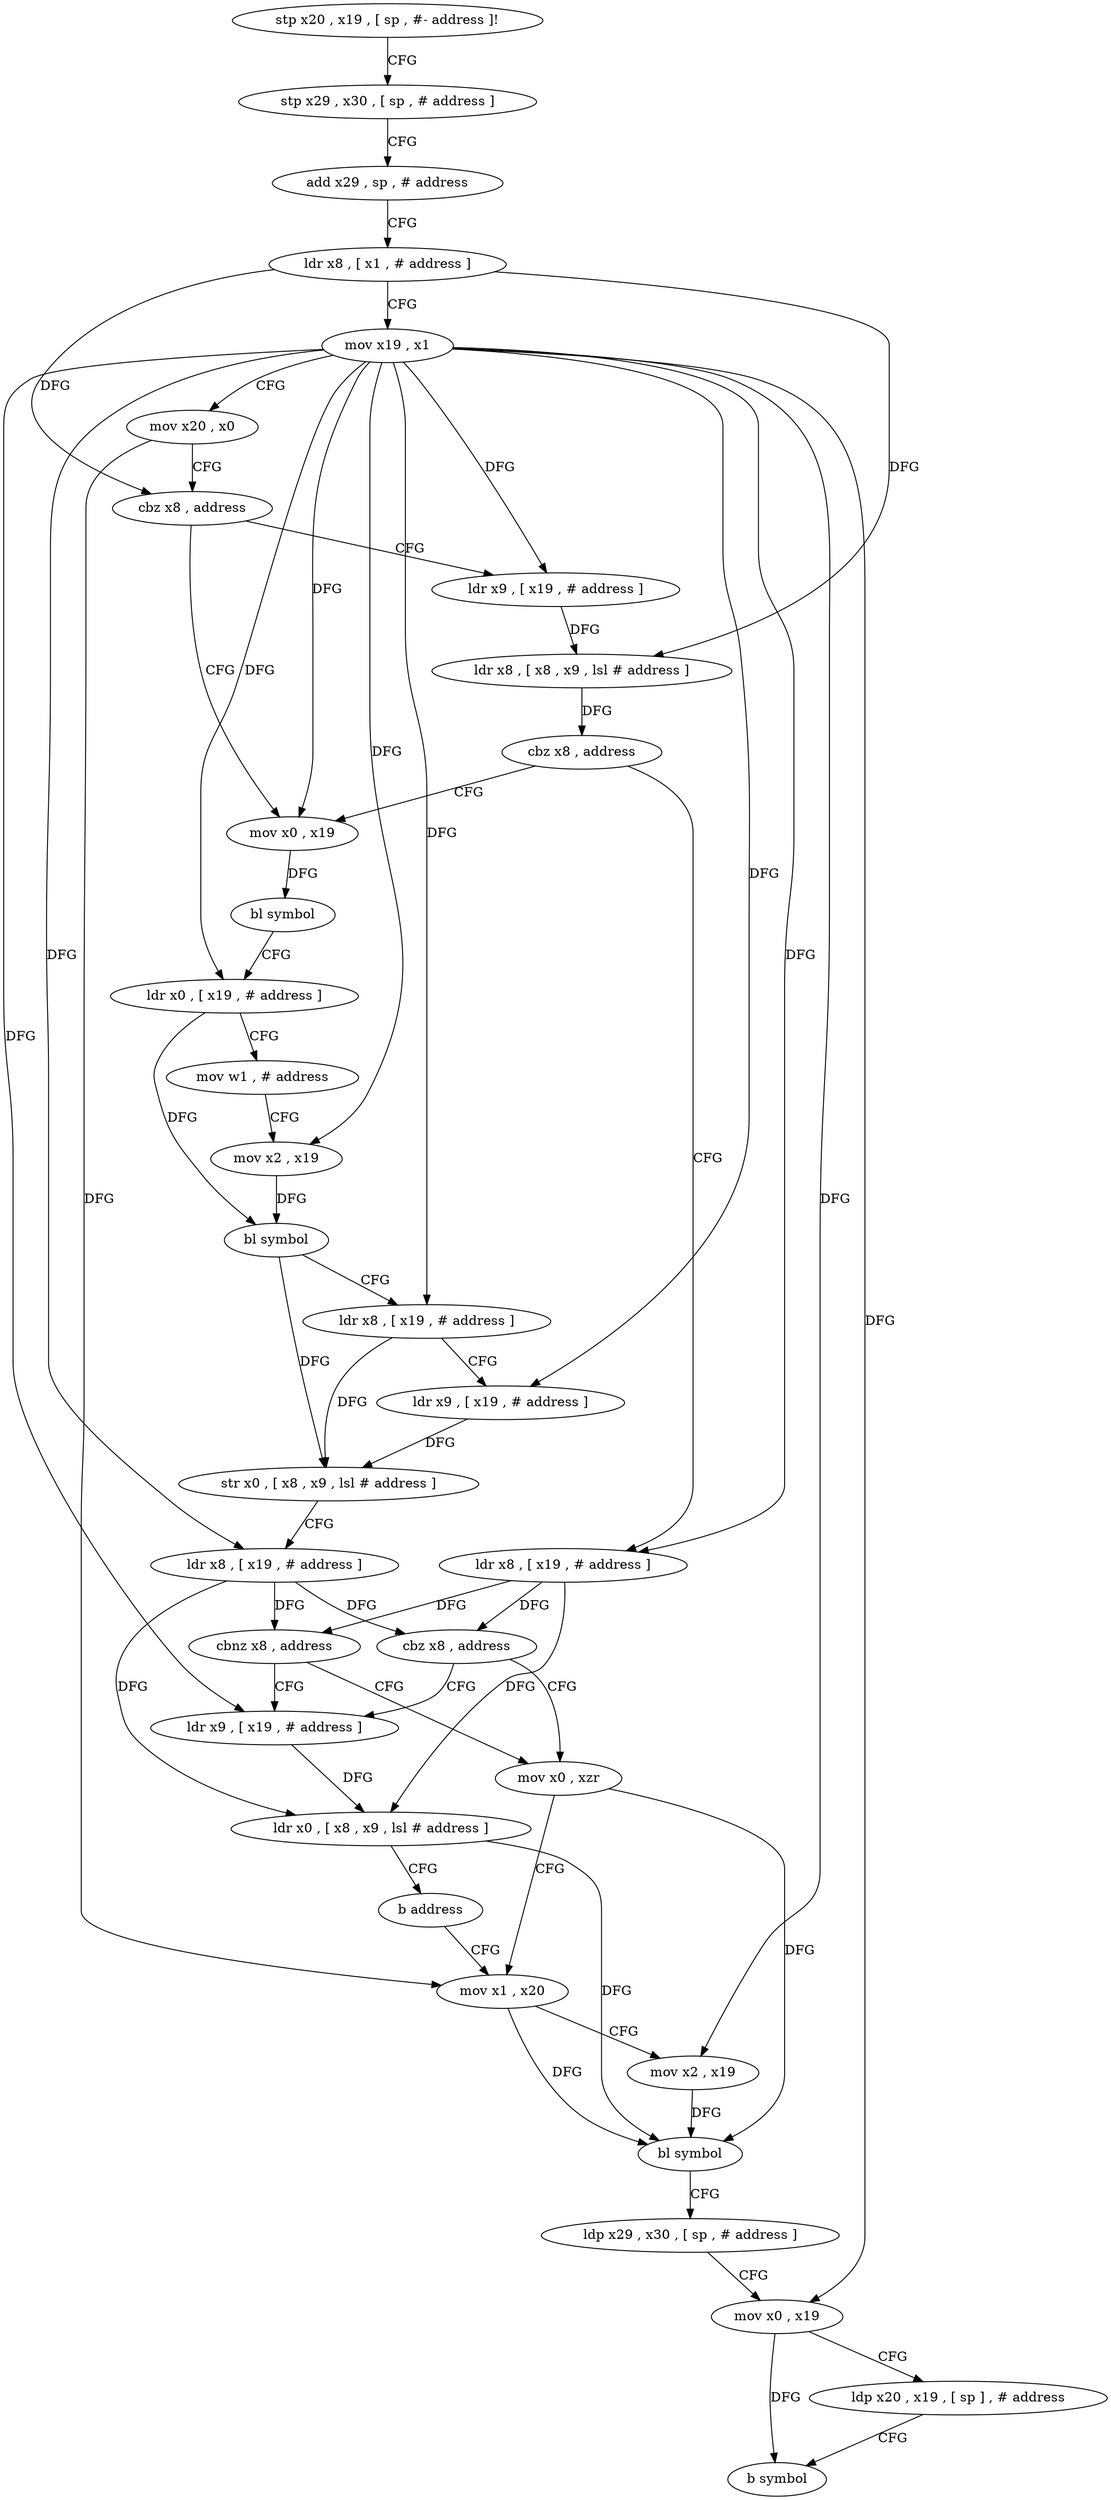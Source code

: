 digraph "func" {
"116292" [label = "stp x20 , x19 , [ sp , #- address ]!" ]
"116296" [label = "stp x29 , x30 , [ sp , # address ]" ]
"116300" [label = "add x29 , sp , # address" ]
"116304" [label = "ldr x8 , [ x1 , # address ]" ]
"116308" [label = "mov x19 , x1" ]
"116312" [label = "mov x20 , x0" ]
"116316" [label = "cbz x8 , address" ]
"116352" [label = "mov x0 , x19" ]
"116320" [label = "ldr x9 , [ x19 , # address ]" ]
"116356" [label = "bl symbol" ]
"116360" [label = "ldr x0 , [ x19 , # address ]" ]
"116364" [label = "mov w1 , # address" ]
"116368" [label = "mov x2 , x19" ]
"116372" [label = "bl symbol" ]
"116376" [label = "ldr x8 , [ x19 , # address ]" ]
"116380" [label = "ldr x9 , [ x19 , # address ]" ]
"116384" [label = "str x0 , [ x8 , x9 , lsl # address ]" ]
"116388" [label = "ldr x8 , [ x19 , # address ]" ]
"116392" [label = "cbnz x8 , address" ]
"116340" [label = "ldr x9 , [ x19 , # address ]" ]
"116396" [label = "mov x0 , xzr" ]
"116324" [label = "ldr x8 , [ x8 , x9 , lsl # address ]" ]
"116328" [label = "cbz x8 , address" ]
"116332" [label = "ldr x8 , [ x19 , # address ]" ]
"116344" [label = "ldr x0 , [ x8 , x9 , lsl # address ]" ]
"116348" [label = "b address" ]
"116400" [label = "mov x1 , x20" ]
"116336" [label = "cbz x8 , address" ]
"116404" [label = "mov x2 , x19" ]
"116408" [label = "bl symbol" ]
"116412" [label = "ldp x29 , x30 , [ sp , # address ]" ]
"116416" [label = "mov x0 , x19" ]
"116420" [label = "ldp x20 , x19 , [ sp ] , # address" ]
"116424" [label = "b symbol" ]
"116292" -> "116296" [ label = "CFG" ]
"116296" -> "116300" [ label = "CFG" ]
"116300" -> "116304" [ label = "CFG" ]
"116304" -> "116308" [ label = "CFG" ]
"116304" -> "116316" [ label = "DFG" ]
"116304" -> "116324" [ label = "DFG" ]
"116308" -> "116312" [ label = "CFG" ]
"116308" -> "116352" [ label = "DFG" ]
"116308" -> "116360" [ label = "DFG" ]
"116308" -> "116368" [ label = "DFG" ]
"116308" -> "116376" [ label = "DFG" ]
"116308" -> "116380" [ label = "DFG" ]
"116308" -> "116388" [ label = "DFG" ]
"116308" -> "116320" [ label = "DFG" ]
"116308" -> "116340" [ label = "DFG" ]
"116308" -> "116332" [ label = "DFG" ]
"116308" -> "116404" [ label = "DFG" ]
"116308" -> "116416" [ label = "DFG" ]
"116312" -> "116316" [ label = "CFG" ]
"116312" -> "116400" [ label = "DFG" ]
"116316" -> "116352" [ label = "CFG" ]
"116316" -> "116320" [ label = "CFG" ]
"116352" -> "116356" [ label = "DFG" ]
"116320" -> "116324" [ label = "DFG" ]
"116356" -> "116360" [ label = "CFG" ]
"116360" -> "116364" [ label = "CFG" ]
"116360" -> "116372" [ label = "DFG" ]
"116364" -> "116368" [ label = "CFG" ]
"116368" -> "116372" [ label = "DFG" ]
"116372" -> "116376" [ label = "CFG" ]
"116372" -> "116384" [ label = "DFG" ]
"116376" -> "116380" [ label = "CFG" ]
"116376" -> "116384" [ label = "DFG" ]
"116380" -> "116384" [ label = "DFG" ]
"116384" -> "116388" [ label = "CFG" ]
"116388" -> "116392" [ label = "DFG" ]
"116388" -> "116344" [ label = "DFG" ]
"116388" -> "116336" [ label = "DFG" ]
"116392" -> "116340" [ label = "CFG" ]
"116392" -> "116396" [ label = "CFG" ]
"116340" -> "116344" [ label = "DFG" ]
"116396" -> "116400" [ label = "CFG" ]
"116396" -> "116408" [ label = "DFG" ]
"116324" -> "116328" [ label = "DFG" ]
"116328" -> "116352" [ label = "CFG" ]
"116328" -> "116332" [ label = "CFG" ]
"116332" -> "116336" [ label = "DFG" ]
"116332" -> "116392" [ label = "DFG" ]
"116332" -> "116344" [ label = "DFG" ]
"116344" -> "116348" [ label = "CFG" ]
"116344" -> "116408" [ label = "DFG" ]
"116348" -> "116400" [ label = "CFG" ]
"116400" -> "116404" [ label = "CFG" ]
"116400" -> "116408" [ label = "DFG" ]
"116336" -> "116396" [ label = "CFG" ]
"116336" -> "116340" [ label = "CFG" ]
"116404" -> "116408" [ label = "DFG" ]
"116408" -> "116412" [ label = "CFG" ]
"116412" -> "116416" [ label = "CFG" ]
"116416" -> "116420" [ label = "CFG" ]
"116416" -> "116424" [ label = "DFG" ]
"116420" -> "116424" [ label = "CFG" ]
}
